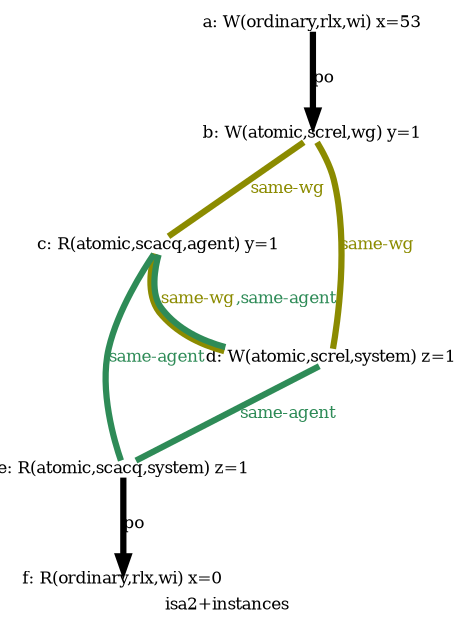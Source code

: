 digraph G {

splines=spline;
pad="0.100000";

/* legend */
fontsize=8;
label="isa2+instances";


/* the unlocked events */
eiid0 [label="a: W(ordinary,rlx,wi) x=53", shape="none", fontsize=8, pos="1.000000,0.897750!", fixedsize="true", height="0.111111", width="1.277778"];
eiid1 [label="b: W(atomic,screl,wg) y=1", shape="none", fontsize=8, pos="1.000000,0.222750!", fixedsize="true", height="0.111111", width="1.222222"];
eiid2 [label="c: R(atomic,scacq,agent) y=1", shape="none", fontsize=8, pos="2.425000,0.675000!", fixedsize="true", height="0.111111", width="1.388889"];
eiid3 [label="d: W(atomic,screl,system) z=1", shape="none", fontsize=8, pos="2.425000,0.000000!", fixedsize="true", height="0.111111", width="1.444444"];
eiid4 [label="e: R(atomic,scacq,system) z=1", shape="none", fontsize=8, pos="3.850000,0.897750!", fixedsize="true", height="0.111111", width="1.444444"];
eiid5 [label="f: R(ordinary,rlx,wi) x=0", shape="none", fontsize=8, pos="3.850000,0.222750!", fixedsize="true", height="0.111111", width="1.222222"];

/* the intra_causality_data edges */


/* the intra_causality_control edges */

/* the poi edges */
/* the rfmap edges */


/* The viewed-before edges */
eiid0 -> eiid1 [label=<<font color="black">po</font>>, color="black", fontsize=8, penwidth="3.000000", arrowsize="0.666700"];
eiid1 -> eiid2 [label=<<font color="yellow4">same-wg</font>>, color="yellow4", fontsize=8, penwidth="3.000000", arrowsize="0.666700", arrowhead="none"];
eiid1 -> eiid3 [label=<<font color="yellow4">same-wg</font>>, color="yellow4", fontsize=8, penwidth="3.000000", arrowsize="0.666700", arrowhead="none"];
eiid2 -> eiid3 [label=<<font color="yellow4">same-wg</font><font color="seagreen4">,same-agent</font>>, color="yellow4:seagreen4", fontsize=8, penwidth="3.000000", arrowsize="0.666700", arrowhead="none"];
eiid2 -> eiid4 [label=<<font color="seagreen4">same-agent</font>>, color="seagreen4", fontsize=8, penwidth="3.000000", arrowsize="0.666700", arrowhead="none"];
eiid3 -> eiid4 [label=<<font color="seagreen4">same-agent</font>>, color="seagreen4", fontsize=8, penwidth="3.000000", arrowsize="0.666700", arrowhead="none"];
eiid4 -> eiid5 [label=<<font color="black">po</font>>, color="black", fontsize=8, penwidth="3.000000", arrowsize="0.666700"];
}
